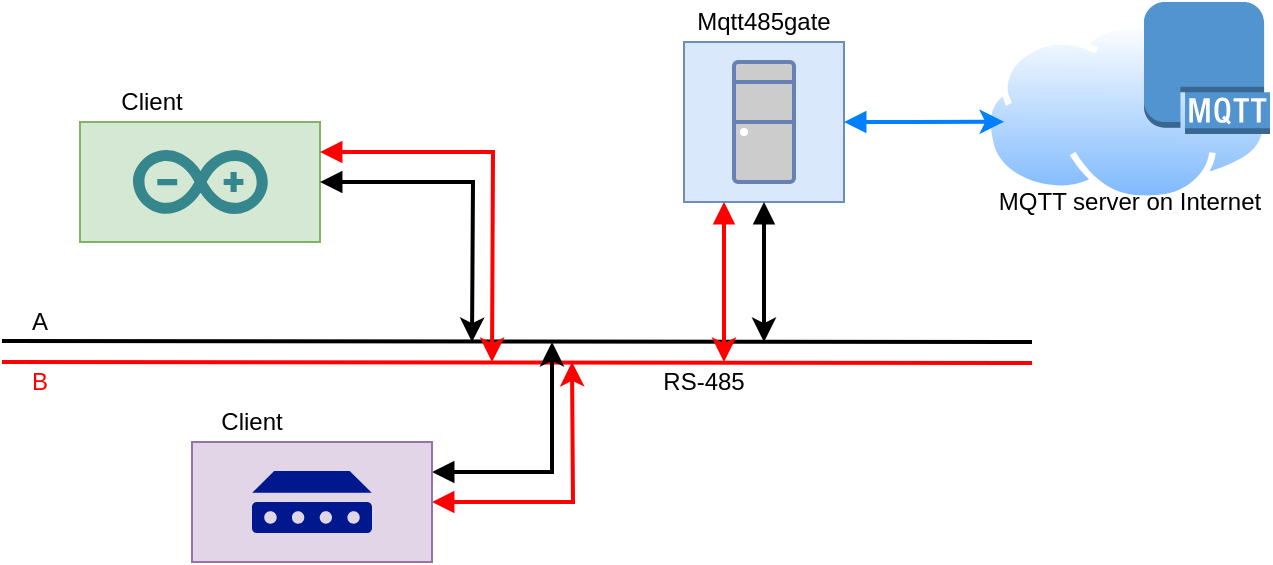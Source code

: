 <mxfile version="12.1.0" type="device" pages="1"><diagram id="N-tEVcwMYCWobuUDuoNo" name="Page-1"><mxGraphModel dx="971" dy="516" grid="1" gridSize="10" guides="1" tooltips="1" connect="1" arrows="1" fold="1" page="1" pageScale="1" pageWidth="827" pageHeight="1169" math="0" shadow="0"><root><mxCell id="0"/><mxCell id="1" parent="0"/><mxCell id="gsSelgeiSq9yWZUtzR-5-10" value="" style="group" vertex="1" connectable="0" parent="1"><mxGeometry x="396" y="60" width="80" height="80" as="geometry"/></mxCell><mxCell id="gsSelgeiSq9yWZUtzR-5-7" value="" style="whiteSpace=wrap;html=1;aspect=fixed;fillColor=#dae8fc;strokeColor=#6c8ebf;" vertex="1" parent="gsSelgeiSq9yWZUtzR-5-10"><mxGeometry width="80" height="80" as="geometry"/></mxCell><mxCell id="gsSelgeiSq9yWZUtzR-5-9" value="" style="fontColor=#0066CC;verticalAlign=top;verticalLabelPosition=bottom;labelPosition=center;align=center;html=1;outlineConnect=0;fillColor=#CCCCCC;strokeColor=#6881B3;gradientColor=none;gradientDirection=north;strokeWidth=2;shape=mxgraph.networks.desktop_pc;" vertex="1" parent="gsSelgeiSq9yWZUtzR-5-10"><mxGeometry x="25" y="10" width="30" height="60" as="geometry"/></mxCell><mxCell id="gsSelgeiSq9yWZUtzR-5-11" value="" style="group" vertex="1" connectable="0" parent="1"><mxGeometry x="94" y="100" width="120" height="60" as="geometry"/></mxCell><mxCell id="gsSelgeiSq9yWZUtzR-5-3" value="" style="rounded=0;whiteSpace=wrap;html=1;fillColor=#d5e8d4;strokeColor=#82b366;" vertex="1" parent="gsSelgeiSq9yWZUtzR-5-11"><mxGeometry width="120" height="60" as="geometry"/></mxCell><mxCell id="gsSelgeiSq9yWZUtzR-5-2" value="" style="dashed=0;outlineConnect=0;html=1;align=center;labelPosition=center;verticalLabelPosition=bottom;verticalAlign=top;shape=mxgraph.weblogos.arduino;fillColor=#36868D;strokeColor=none" vertex="1" parent="gsSelgeiSq9yWZUtzR-5-11"><mxGeometry x="26.5" y="14" width="67.4" height="32" as="geometry"/></mxCell><mxCell id="gsSelgeiSq9yWZUtzR-5-16" value="" style="endArrow=none;html=1;strokeColor=#000000;strokeWidth=2;" edge="1" parent="1"><mxGeometry width="50" height="50" relative="1" as="geometry"><mxPoint x="55" y="209.5" as="sourcePoint"/><mxPoint x="570" y="210" as="targetPoint"/></mxGeometry></mxCell><mxCell id="gsSelgeiSq9yWZUtzR-5-18" value="" style="endArrow=none;html=1;strokeColor=#FF0000;strokeWidth=2;" edge="1" parent="1"><mxGeometry width="50" height="50" relative="1" as="geometry"><mxPoint x="55" y="220" as="sourcePoint"/><mxPoint x="570" y="220.5" as="targetPoint"/></mxGeometry></mxCell><mxCell id="gsSelgeiSq9yWZUtzR-5-19" style="edgeStyle=orthogonalEdgeStyle;rounded=0;orthogonalLoop=1;jettySize=auto;html=1;exitX=1;exitY=0.25;exitDx=0;exitDy=0;startArrow=block;startFill=1;strokeColor=#FF0000;strokeWidth=2;" edge="1" parent="1" source="gsSelgeiSq9yWZUtzR-5-3"><mxGeometry relative="1" as="geometry"><mxPoint x="300" y="220" as="targetPoint"/></mxGeometry></mxCell><mxCell id="gsSelgeiSq9yWZUtzR-5-20" style="edgeStyle=orthogonalEdgeStyle;rounded=0;orthogonalLoop=1;jettySize=auto;html=1;exitX=1;exitY=0.5;exitDx=0;exitDy=0;startArrow=block;startFill=1;strokeColor=#000000;strokeWidth=2;" edge="1" parent="1" source="gsSelgeiSq9yWZUtzR-5-3"><mxGeometry relative="1" as="geometry"><mxPoint x="290" y="210" as="targetPoint"/></mxGeometry></mxCell><mxCell id="gsSelgeiSq9yWZUtzR-5-21" style="edgeStyle=orthogonalEdgeStyle;rounded=0;orthogonalLoop=1;jettySize=auto;html=1;exitX=1;exitY=0.25;exitDx=0;exitDy=0;startArrow=block;startFill=1;strokeColor=#000000;strokeWidth=2;" edge="1" parent="1" source="gsSelgeiSq9yWZUtzR-5-4"><mxGeometry relative="1" as="geometry"><mxPoint x="330" y="210" as="targetPoint"/><Array as="points"><mxPoint x="330" y="275"/></Array></mxGeometry></mxCell><mxCell id="gsSelgeiSq9yWZUtzR-5-22" style="edgeStyle=orthogonalEdgeStyle;rounded=0;orthogonalLoop=1;jettySize=auto;html=1;exitX=1;exitY=0.5;exitDx=0;exitDy=0;startArrow=block;startFill=1;strokeColor=#FF0000;strokeWidth=2;" edge="1" parent="1" source="gsSelgeiSq9yWZUtzR-5-4"><mxGeometry relative="1" as="geometry"><mxPoint x="340" y="220" as="targetPoint"/></mxGeometry></mxCell><mxCell id="gsSelgeiSq9yWZUtzR-5-23" style="edgeStyle=orthogonalEdgeStyle;rounded=0;orthogonalLoop=1;jettySize=auto;html=1;exitX=0.25;exitY=1;exitDx=0;exitDy=0;startArrow=block;startFill=1;strokeColor=#FF0000;strokeWidth=2;" edge="1" parent="1" source="gsSelgeiSq9yWZUtzR-5-7"><mxGeometry relative="1" as="geometry"><mxPoint x="416" y="220" as="targetPoint"/><Array as="points"><mxPoint x="416" y="210"/><mxPoint x="416" y="210"/></Array></mxGeometry></mxCell><mxCell id="gsSelgeiSq9yWZUtzR-5-24" style="edgeStyle=orthogonalEdgeStyle;rounded=0;orthogonalLoop=1;jettySize=auto;html=1;exitX=0.5;exitY=1;exitDx=0;exitDy=0;startArrow=block;startFill=1;strokeColor=#000000;strokeWidth=2;" edge="1" parent="1" source="gsSelgeiSq9yWZUtzR-5-7"><mxGeometry relative="1" as="geometry"><mxPoint x="436" y="210" as="targetPoint"/></mxGeometry></mxCell><mxCell id="gsSelgeiSq9yWZUtzR-5-25" value="A" style="text;html=1;strokeColor=none;fillColor=none;align=center;verticalAlign=middle;whiteSpace=wrap;rounded=0;" vertex="1" parent="1"><mxGeometry x="54" y="190" width="40" height="20" as="geometry"/></mxCell><mxCell id="gsSelgeiSq9yWZUtzR-5-26" value="&lt;font color=&quot;#ff0000&quot;&gt;B&lt;/font&gt;" style="text;html=1;strokeColor=none;fillColor=none;align=center;verticalAlign=middle;whiteSpace=wrap;rounded=0;" vertex="1" parent="1"><mxGeometry x="54" y="220" width="40" height="20" as="geometry"/></mxCell><mxCell id="gsSelgeiSq9yWZUtzR-5-29" value="RS-485" style="text;html=1;strokeColor=none;fillColor=none;align=center;verticalAlign=middle;whiteSpace=wrap;rounded=0;" vertex="1" parent="1"><mxGeometry x="366" y="220" width="80" height="20" as="geometry"/></mxCell><mxCell id="gsSelgeiSq9yWZUtzR-5-30" value="" style="aspect=fixed;perimeter=ellipsePerimeter;html=1;align=center;shadow=0;dashed=0;spacingTop=3;image;image=img/lib/active_directory/internet_cloud.svg;" vertex="1" parent="1"><mxGeometry x="546" y="50" width="143" height="90" as="geometry"/></mxCell><mxCell id="gsSelgeiSq9yWZUtzR-5-31" style="edgeStyle=orthogonalEdgeStyle;rounded=0;orthogonalLoop=1;jettySize=auto;html=1;exitX=1;exitY=0.5;exitDx=0;exitDy=0;entryX=0.07;entryY=0.554;entryDx=0;entryDy=0;entryPerimeter=0;startArrow=block;startFill=1;strokeColor=#007FFF;strokeWidth=2;" edge="1" parent="1" source="gsSelgeiSq9yWZUtzR-5-7" target="gsSelgeiSq9yWZUtzR-5-30"><mxGeometry relative="1" as="geometry"/></mxCell><mxCell id="gsSelgeiSq9yWZUtzR-5-32" value="MQTT server on Internet" style="text;html=1;strokeColor=none;fillColor=none;align=center;verticalAlign=middle;whiteSpace=wrap;rounded=0;" vertex="1" parent="1"><mxGeometry x="549" y="130" width="140" height="20" as="geometry"/></mxCell><mxCell id="gsSelgeiSq9yWZUtzR-5-33" value="Mqtt485gate" style="text;html=1;strokeColor=none;fillColor=none;align=center;verticalAlign=middle;whiteSpace=wrap;rounded=0;" vertex="1" parent="1"><mxGeometry x="396" y="40" width="80" height="20" as="geometry"/></mxCell><mxCell id="gsSelgeiSq9yWZUtzR-5-34" value="" style="outlineConnect=0;dashed=0;verticalLabelPosition=bottom;verticalAlign=top;align=center;html=1;shape=mxgraph.aws3.mqtt_protocol;fillColor=#5294CF;gradientColor=none;" vertex="1" parent="1"><mxGeometry x="626" y="40" width="63" height="66" as="geometry"/></mxCell><mxCell id="gsSelgeiSq9yWZUtzR-5-4" value="" style="rounded=0;whiteSpace=wrap;html=1;fillColor=#e1d5e7;strokeColor=#9673a6;container=1;" vertex="1" parent="1"><mxGeometry x="150" y="260" width="120" height="60" as="geometry"><mxRectangle x="150" y="260" width="50" height="40" as="alternateBounds"/></mxGeometry></mxCell><mxCell id="gsSelgeiSq9yWZUtzR-5-36" value="" style="aspect=fixed;pointerEvents=1;shadow=0;dashed=0;html=1;strokeColor=none;labelPosition=center;verticalLabelPosition=bottom;verticalAlign=top;align=center;fillColor=#00188D;shape=mxgraph.mscae.enterprise.device" vertex="1" parent="gsSelgeiSq9yWZUtzR-5-4"><mxGeometry x="30" y="14.5" width="60" height="31" as="geometry"/></mxCell><mxCell id="gsSelgeiSq9yWZUtzR-5-37" value="Client" style="text;html=1;strokeColor=none;fillColor=none;align=center;verticalAlign=middle;whiteSpace=wrap;rounded=0;" vertex="1" parent="1"><mxGeometry x="160" y="240" width="40" height="20" as="geometry"/></mxCell><mxCell id="gsSelgeiSq9yWZUtzR-5-38" value="Client" style="text;html=1;strokeColor=none;fillColor=none;align=center;verticalAlign=middle;whiteSpace=wrap;rounded=0;" vertex="1" parent="1"><mxGeometry x="110" y="80" width="40" height="20" as="geometry"/></mxCell></root></mxGraphModel></diagram></mxfile>